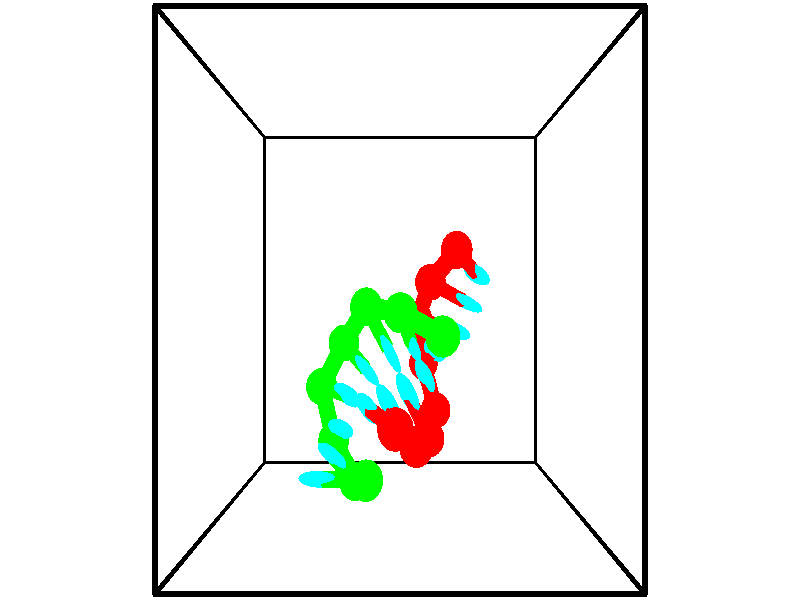 // switches for output
#declare DRAW_BASES = 1; // possible values are 0, 1; only relevant for DNA ribbons
#declare DRAW_BASES_TYPE = 3; // possible values are 1, 2, 3; only relevant for DNA ribbons
#declare DRAW_FOG = 0; // set to 1 to enable fog

#include "colors.inc"

#include "transforms.inc"
background { rgb <1, 1, 1>}

#default {
   normal{
       ripples 0.25
       frequency 0.20
       turbulence 0.2
       lambda 5
   }
	finish {
		phong 0.1
		phong_size 40.
	}
}

// original window dimensions: 1024x640


// camera settings

camera {
	sky <-0, 1, 0>
	up <-0, 1, 0>
	right 1.6 * <1, 0, 0>
	location <2.5, 2.5, 11.1562>
	look_at <2.5, 2.5, 2.5>
	direction <0, 0, -8.6562>
	angle 67.0682
}


# declare cpy_camera_pos = <2.5, 2.5, 11.1562>;
# if (DRAW_FOG = 1)
fog {
	fog_type 2
	up vnormalize(cpy_camera_pos)
	color rgbt<1,1,1,0.3>
	distance 1e-5
	fog_alt 3e-3
	fog_offset 4
}
# end


// LIGHTS

# declare lum = 6;
global_settings {
	ambient_light rgb lum * <0.05, 0.05, 0.05>
	max_trace_level 15
}# declare cpy_direct_light_amount = 0.25;
light_source
{	1000 * <-1, -1, 1>,
	rgb lum * cpy_direct_light_amount
	parallel
}

light_source
{	1000 * <1, 1, -1>,
	rgb lum * cpy_direct_light_amount
	parallel
}

// strand 0

// nucleotide -1

// particle -1
sphere {
	<3.397181, 3.160941, 1.599074> 0.250000
	pigment { color rgbt <1,0,0,0> }
	no_shadow
}
cylinder {
	<3.614845, 2.987183, 1.311967>,  <3.745444, 2.882928, 1.139703>, 0.100000
	pigment { color rgbt <1,0,0,0> }
	no_shadow
}
cylinder {
	<3.614845, 2.987183, 1.311967>,  <3.397181, 3.160941, 1.599074>, 0.100000
	pigment { color rgbt <1,0,0,0> }
	no_shadow
}

// particle -1
sphere {
	<3.614845, 2.987183, 1.311967> 0.100000
	pigment { color rgbt <1,0,0,0> }
	no_shadow
}
sphere {
	0, 1
	scale<0.080000,0.200000,0.300000>
	matrix <-0.302951, -0.899537, 0.314727,
		-0.782374, 0.046186, -0.621093,
		0.544160, -0.434396, -0.717767,
		3.778093, 2.856864, 1.096637>
	pigment { color rgbt <0,1,1,0> }
	no_shadow
}
cylinder {
	<2.998023, 2.741712, 1.278548>,  <3.397181, 3.160941, 1.599074>, 0.130000
	pigment { color rgbt <1,0,0,0> }
	no_shadow
}

// nucleotide -1

// particle -1
sphere {
	<2.998023, 2.741712, 1.278548> 0.250000
	pigment { color rgbt <1,0,0,0> }
	no_shadow
}
cylinder {
	<3.347103, 2.583344, 1.164255>,  <3.556551, 2.488322, 1.095680>, 0.100000
	pigment { color rgbt <1,0,0,0> }
	no_shadow
}
cylinder {
	<3.347103, 2.583344, 1.164255>,  <2.998023, 2.741712, 1.278548>, 0.100000
	pigment { color rgbt <1,0,0,0> }
	no_shadow
}

// particle -1
sphere {
	<3.347103, 2.583344, 1.164255> 0.100000
	pigment { color rgbt <1,0,0,0> }
	no_shadow
}
sphere {
	0, 1
	scale<0.080000,0.200000,0.300000>
	matrix <-0.352764, -0.915877, 0.191640,
		-0.337569, -0.066449, -0.938952,
		0.872699, -0.395921, -0.285731,
		3.608913, 2.464567, 1.078536>
	pigment { color rgbt <0,1,1,0> }
	no_shadow
}
cylinder {
	<2.799729, 2.233588, 0.775447>,  <2.998023, 2.741712, 1.278548>, 0.130000
	pigment { color rgbt <1,0,0,0> }
	no_shadow
}

// nucleotide -1

// particle -1
sphere {
	<2.799729, 2.233588, 0.775447> 0.250000
	pigment { color rgbt <1,0,0,0> }
	no_shadow
}
cylinder {
	<3.137882, 2.147789, 0.971128>,  <3.340774, 2.096309, 1.088536>, 0.100000
	pigment { color rgbt <1,0,0,0> }
	no_shadow
}
cylinder {
	<3.137882, 2.147789, 0.971128>,  <2.799729, 2.233588, 0.775447>, 0.100000
	pigment { color rgbt <1,0,0,0> }
	no_shadow
}

// particle -1
sphere {
	<3.137882, 2.147789, 0.971128> 0.100000
	pigment { color rgbt <1,0,0,0> }
	no_shadow
}
sphere {
	0, 1
	scale<0.080000,0.200000,0.300000>
	matrix <-0.428769, -0.818684, 0.381986,
		0.318565, -0.532679, -0.784072,
		0.845383, -0.214499, 0.489200,
		3.391497, 2.083439, 1.117888>
	pigment { color rgbt <0,1,1,0> }
	no_shadow
}
cylinder {
	<2.911412, 1.576735, 0.549951>,  <2.799729, 2.233588, 0.775447>, 0.130000
	pigment { color rgbt <1,0,0,0> }
	no_shadow
}

// nucleotide -1

// particle -1
sphere {
	<2.911412, 1.576735, 0.549951> 0.250000
	pigment { color rgbt <1,0,0,0> }
	no_shadow
}
cylinder {
	<3.006832, 1.708733, 0.915289>,  <3.064084, 1.787931, 1.134492>, 0.100000
	pigment { color rgbt <1,0,0,0> }
	no_shadow
}
cylinder {
	<3.006832, 1.708733, 0.915289>,  <2.911412, 1.576735, 0.549951>, 0.100000
	pigment { color rgbt <1,0,0,0> }
	no_shadow
}

// particle -1
sphere {
	<3.006832, 1.708733, 0.915289> 0.100000
	pigment { color rgbt <1,0,0,0> }
	no_shadow
}
sphere {
	0, 1
	scale<0.080000,0.200000,0.300000>
	matrix <-0.576132, -0.709021, 0.406646,
		0.781771, -0.623212, 0.020984,
		0.238549, 0.329994, 0.913345,
		3.078397, 1.807731, 1.189292>
	pigment { color rgbt <0,1,1,0> }
	no_shadow
}
cylinder {
	<3.102299, 0.947730, 0.955336>,  <2.911412, 1.576735, 0.549951>, 0.130000
	pigment { color rgbt <1,0,0,0> }
	no_shadow
}

// nucleotide -1

// particle -1
sphere {
	<3.102299, 0.947730, 0.955336> 0.250000
	pigment { color rgbt <1,0,0,0> }
	no_shadow
}
cylinder {
	<2.987740, 1.247070, 1.194650>,  <2.919004, 1.426675, 1.338239>, 0.100000
	pigment { color rgbt <1,0,0,0> }
	no_shadow
}
cylinder {
	<2.987740, 1.247070, 1.194650>,  <3.102299, 0.947730, 0.955336>, 0.100000
	pigment { color rgbt <1,0,0,0> }
	no_shadow
}

// particle -1
sphere {
	<2.987740, 1.247070, 1.194650> 0.100000
	pigment { color rgbt <1,0,0,0> }
	no_shadow
}
sphere {
	0, 1
	scale<0.080000,0.200000,0.300000>
	matrix <-0.710666, -0.584733, 0.391204,
		0.642595, -0.313141, 0.699295,
		-0.286399, 0.748351, 0.598286,
		2.901820, 1.471576, 1.374136>
	pigment { color rgbt <0,1,1,0> }
	no_shadow
}
cylinder {
	<2.953490, 0.669562, 1.573577>,  <3.102299, 0.947730, 0.955336>, 0.130000
	pigment { color rgbt <1,0,0,0> }
	no_shadow
}

// nucleotide -1

// particle -1
sphere {
	<2.953490, 0.669562, 1.573577> 0.250000
	pigment { color rgbt <1,0,0,0> }
	no_shadow
}
cylinder {
	<2.763012, 1.018036, 1.621363>,  <2.648725, 1.227121, 1.650035>, 0.100000
	pigment { color rgbt <1,0,0,0> }
	no_shadow
}
cylinder {
	<2.763012, 1.018036, 1.621363>,  <2.953490, 0.669562, 1.573577>, 0.100000
	pigment { color rgbt <1,0,0,0> }
	no_shadow
}

// particle -1
sphere {
	<2.763012, 1.018036, 1.621363> 0.100000
	pigment { color rgbt <1,0,0,0> }
	no_shadow
}
sphere {
	0, 1
	scale<0.080000,0.200000,0.300000>
	matrix <-0.704256, -0.459200, 0.541442,
		0.526555, 0.173698, 0.832207,
		-0.476196, 0.871186, 0.119466,
		2.620153, 1.279392, 1.657203>
	pigment { color rgbt <0,1,1,0> }
	no_shadow
}
cylinder {
	<2.737788, 0.701272, 2.292461>,  <2.953490, 0.669562, 1.573577>, 0.130000
	pigment { color rgbt <1,0,0,0> }
	no_shadow
}

// nucleotide -1

// particle -1
sphere {
	<2.737788, 0.701272, 2.292461> 0.250000
	pigment { color rgbt <1,0,0,0> }
	no_shadow
}
cylinder {
	<2.501991, 0.977753, 2.125254>,  <2.360513, 1.143641, 2.024929>, 0.100000
	pigment { color rgbt <1,0,0,0> }
	no_shadow
}
cylinder {
	<2.501991, 0.977753, 2.125254>,  <2.737788, 0.701272, 2.292461>, 0.100000
	pigment { color rgbt <1,0,0,0> }
	no_shadow
}

// particle -1
sphere {
	<2.501991, 0.977753, 2.125254> 0.100000
	pigment { color rgbt <1,0,0,0> }
	no_shadow
}
sphere {
	0, 1
	scale<0.080000,0.200000,0.300000>
	matrix <-0.779782, -0.351892, 0.517795,
		0.210803, 0.631199, 0.746424,
		-0.589493, 0.691201, -0.418018,
		2.325143, 1.185113, 1.999848>
	pigment { color rgbt <0,1,1,0> }
	no_shadow
}
cylinder {
	<2.438300, 1.020635, 2.876113>,  <2.737788, 0.701272, 2.292461>, 0.130000
	pigment { color rgbt <1,0,0,0> }
	no_shadow
}

// nucleotide -1

// particle -1
sphere {
	<2.438300, 1.020635, 2.876113> 0.250000
	pigment { color rgbt <1,0,0,0> }
	no_shadow
}
cylinder {
	<2.207447, 1.110603, 2.562087>,  <2.068935, 1.164584, 2.373671>, 0.100000
	pigment { color rgbt <1,0,0,0> }
	no_shadow
}
cylinder {
	<2.207447, 1.110603, 2.562087>,  <2.438300, 1.020635, 2.876113>, 0.100000
	pigment { color rgbt <1,0,0,0> }
	no_shadow
}

// particle -1
sphere {
	<2.207447, 1.110603, 2.562087> 0.100000
	pigment { color rgbt <1,0,0,0> }
	no_shadow
}
sphere {
	0, 1
	scale<0.080000,0.200000,0.300000>
	matrix <-0.776671, -0.448273, 0.442531,
		-0.252389, 0.865137, 0.433403,
		-0.577133, 0.224921, -0.785066,
		2.034307, 1.178080, 2.326567>
	pigment { color rgbt <0,1,1,0> }
	no_shadow
}
// strand 1

// nucleotide -1

// particle -1
sphere {
	<2.004072, 0.309035, 2.366427> 0.250000
	pigment { color rgbt <0,1,0,0> }
	no_shadow
}
cylinder {
	<1.605751, 0.307404, 2.329851>,  <1.366758, 0.306424, 2.307906>, 0.100000
	pigment { color rgbt <0,1,0,0> }
	no_shadow
}
cylinder {
	<1.605751, 0.307404, 2.329851>,  <2.004072, 0.309035, 2.366427>, 0.100000
	pigment { color rgbt <0,1,0,0> }
	no_shadow
}

// particle -1
sphere {
	<1.605751, 0.307404, 2.329851> 0.100000
	pigment { color rgbt <0,1,0,0> }
	no_shadow
}
sphere {
	0, 1
	scale<0.080000,0.200000,0.300000>
	matrix <0.045657, 0.843707, -0.534859,
		0.079330, -0.536789, -0.839979,
		-0.995802, -0.004080, -0.091440,
		1.307010, 0.306180, 2.302419>
	pigment { color rgbt <0,1,1,0> }
	no_shadow
}
cylinder {
	<1.791900, 0.110716, 1.619382>,  <2.004072, 0.309035, 2.366427>, 0.130000
	pigment { color rgbt <0,1,0,0> }
	no_shadow
}

// nucleotide -1

// particle -1
sphere {
	<1.791900, 0.110716, 1.619382> 0.250000
	pigment { color rgbt <0,1,0,0> }
	no_shadow
}
cylinder {
	<1.613846, 0.358734, 1.877808>,  <1.507013, 0.507545, 2.032863>, 0.100000
	pigment { color rgbt <0,1,0,0> }
	no_shadow
}
cylinder {
	<1.613846, 0.358734, 1.877808>,  <1.791900, 0.110716, 1.619382>, 0.100000
	pigment { color rgbt <0,1,0,0> }
	no_shadow
}

// particle -1
sphere {
	<1.613846, 0.358734, 1.877808> 0.100000
	pigment { color rgbt <0,1,0,0> }
	no_shadow
}
sphere {
	0, 1
	scale<0.080000,0.200000,0.300000>
	matrix <0.417991, 0.781935, -0.462451,
		-0.791920, 0.064196, -0.607241,
		-0.445136, 0.620045, 0.646064,
		1.480305, 0.544748, 2.071627>
	pigment { color rgbt <0,1,1,0> }
	no_shadow
}
cylinder {
	<1.420147, 0.596048, 1.309360>,  <1.791900, 0.110716, 1.619382>, 0.130000
	pigment { color rgbt <0,1,0,0> }
	no_shadow
}

// nucleotide -1

// particle -1
sphere {
	<1.420147, 0.596048, 1.309360> 0.250000
	pigment { color rgbt <0,1,0,0> }
	no_shadow
}
cylinder {
	<1.519241, 0.746742, 1.666391>,  <1.578698, 0.837159, 1.880610>, 0.100000
	pigment { color rgbt <0,1,0,0> }
	no_shadow
}
cylinder {
	<1.519241, 0.746742, 1.666391>,  <1.420147, 0.596048, 1.309360>, 0.100000
	pigment { color rgbt <0,1,0,0> }
	no_shadow
}

// particle -1
sphere {
	<1.519241, 0.746742, 1.666391> 0.100000
	pigment { color rgbt <0,1,0,0> }
	no_shadow
}
sphere {
	0, 1
	scale<0.080000,0.200000,0.300000>
	matrix <0.347216, 0.825574, -0.444824,
		-0.904471, 0.420116, 0.073716,
		0.247736, 0.376735, 0.892579,
		1.593562, 0.859763, 1.934165>
	pigment { color rgbt <0,1,1,0> }
	no_shadow
}
cylinder {
	<1.223732, 1.325426, 1.320831>,  <1.420147, 0.596048, 1.309360>, 0.130000
	pigment { color rgbt <0,1,0,0> }
	no_shadow
}

// nucleotide -1

// particle -1
sphere {
	<1.223732, 1.325426, 1.320831> 0.250000
	pigment { color rgbt <0,1,0,0> }
	no_shadow
}
cylinder {
	<1.488739, 1.297531, 1.619148>,  <1.647743, 1.280794, 1.798139>, 0.100000
	pigment { color rgbt <0,1,0,0> }
	no_shadow
}
cylinder {
	<1.488739, 1.297531, 1.619148>,  <1.223732, 1.325426, 1.320831>, 0.100000
	pigment { color rgbt <0,1,0,0> }
	no_shadow
}

// particle -1
sphere {
	<1.488739, 1.297531, 1.619148> 0.100000
	pigment { color rgbt <0,1,0,0> }
	no_shadow
}
sphere {
	0, 1
	scale<0.080000,0.200000,0.300000>
	matrix <0.600194, 0.645120, -0.472851,
		-0.448150, 0.760892, 0.469259,
		0.662517, -0.069738, 0.745794,
		1.687494, 1.276610, 1.842886>
	pigment { color rgbt <0,1,1,0> }
	no_shadow
}
cylinder {
	<1.584540, 1.913698, 1.290919>,  <1.223732, 1.325426, 1.320831>, 0.130000
	pigment { color rgbt <0,1,0,0> }
	no_shadow
}

// nucleotide -1

// particle -1
sphere {
	<1.584540, 1.913698, 1.290919> 0.250000
	pigment { color rgbt <0,1,0,0> }
	no_shadow
}
cylinder {
	<1.812454, 1.727867, 1.562069>,  <1.949203, 1.616369, 1.724759>, 0.100000
	pigment { color rgbt <0,1,0,0> }
	no_shadow
}
cylinder {
	<1.812454, 1.727867, 1.562069>,  <1.584540, 1.913698, 1.290919>, 0.100000
	pigment { color rgbt <0,1,0,0> }
	no_shadow
}

// particle -1
sphere {
	<1.812454, 1.727867, 1.562069> 0.100000
	pigment { color rgbt <0,1,0,0> }
	no_shadow
}
sphere {
	0, 1
	scale<0.080000,0.200000,0.300000>
	matrix <0.731245, 0.663024, -0.160247,
		-0.375000, 0.586999, 0.717501,
		0.569785, -0.464577, 0.677874,
		1.983390, 1.588494, 1.765431>
	pigment { color rgbt <0,1,1,0> }
	no_shadow
}
cylinder {
	<1.973569, 2.413321, 1.744382>,  <1.584540, 1.913698, 1.290919>, 0.130000
	pigment { color rgbt <0,1,0,0> }
	no_shadow
}

// nucleotide -1

// particle -1
sphere {
	<1.973569, 2.413321, 1.744382> 0.250000
	pigment { color rgbt <0,1,0,0> }
	no_shadow
}
cylinder {
	<2.183975, 2.074333, 1.772951>,  <2.310219, 1.870940, 1.790092>, 0.100000
	pigment { color rgbt <0,1,0,0> }
	no_shadow
}
cylinder {
	<2.183975, 2.074333, 1.772951>,  <1.973569, 2.413321, 1.744382>, 0.100000
	pigment { color rgbt <0,1,0,0> }
	no_shadow
}

// particle -1
sphere {
	<2.183975, 2.074333, 1.772951> 0.100000
	pigment { color rgbt <0,1,0,0> }
	no_shadow
}
sphere {
	0, 1
	scale<0.080000,0.200000,0.300000>
	matrix <0.847502, 0.515311, -0.127261,
		0.071045, 0.127472, 0.989294,
		0.526017, -0.847470, 0.071422,
		2.341780, 1.820092, 1.794378>
	pigment { color rgbt <0,1,1,0> }
	no_shadow
}
cylinder {
	<2.508729, 2.343333, 2.330696>,  <1.973569, 2.413321, 1.744382>, 0.130000
	pigment { color rgbt <0,1,0,0> }
	no_shadow
}

// nucleotide -1

// particle -1
sphere {
	<2.508729, 2.343333, 2.330696> 0.250000
	pigment { color rgbt <0,1,0,0> }
	no_shadow
}
cylinder {
	<2.608658, 2.102875, 2.027061>,  <2.668615, 1.958600, 1.844881>, 0.100000
	pigment { color rgbt <0,1,0,0> }
	no_shadow
}
cylinder {
	<2.608658, 2.102875, 2.027061>,  <2.508729, 2.343333, 2.330696>, 0.100000
	pigment { color rgbt <0,1,0,0> }
	no_shadow
}

// particle -1
sphere {
	<2.608658, 2.102875, 2.027061> 0.100000
	pigment { color rgbt <0,1,0,0> }
	no_shadow
}
sphere {
	0, 1
	scale<0.080000,0.200000,0.300000>
	matrix <0.808361, 0.561044, -0.178271,
		0.533048, -0.569080, 0.626105,
		0.249822, -0.601146, -0.759086,
		2.683604, 1.922531, 1.799335>
	pigment { color rgbt <0,1,1,0> }
	no_shadow
}
cylinder {
	<3.111235, 2.066745, 2.550113>,  <2.508729, 2.343333, 2.330696>, 0.130000
	pigment { color rgbt <0,1,0,0> }
	no_shadow
}

// nucleotide -1

// particle -1
sphere {
	<3.111235, 2.066745, 2.550113> 0.250000
	pigment { color rgbt <0,1,0,0> }
	no_shadow
}
cylinder {
	<3.094749, 2.060532, 2.150501>,  <3.084858, 2.056804, 1.910734>, 0.100000
	pigment { color rgbt <0,1,0,0> }
	no_shadow
}
cylinder {
	<3.094749, 2.060532, 2.150501>,  <3.111235, 2.066745, 2.550113>, 0.100000
	pigment { color rgbt <0,1,0,0> }
	no_shadow
}

// particle -1
sphere {
	<3.094749, 2.060532, 2.150501> 0.100000
	pigment { color rgbt <0,1,0,0> }
	no_shadow
}
sphere {
	0, 1
	scale<0.080000,0.200000,0.300000>
	matrix <0.692260, 0.720552, -0.039761,
		0.720470, -0.693227, -0.018944,
		-0.041214, -0.015532, -0.999029,
		3.082386, 2.055872, 1.850792>
	pigment { color rgbt <0,1,1,0> }
	no_shadow
}
// box output
cylinder {
	<0.000000, 0.000000, 0.000000>,  <5.000000, 0.000000, 0.000000>, 0.025000
	pigment { color rgbt <0,0,0,0> }
	no_shadow
}
cylinder {
	<0.000000, 0.000000, 0.000000>,  <0.000000, 5.000000, 0.000000>, 0.025000
	pigment { color rgbt <0,0,0,0> }
	no_shadow
}
cylinder {
	<0.000000, 0.000000, 0.000000>,  <0.000000, 0.000000, 5.000000>, 0.025000
	pigment { color rgbt <0,0,0,0> }
	no_shadow
}
cylinder {
	<5.000000, 5.000000, 5.000000>,  <0.000000, 5.000000, 5.000000>, 0.025000
	pigment { color rgbt <0,0,0,0> }
	no_shadow
}
cylinder {
	<5.000000, 5.000000, 5.000000>,  <5.000000, 0.000000, 5.000000>, 0.025000
	pigment { color rgbt <0,0,0,0> }
	no_shadow
}
cylinder {
	<5.000000, 5.000000, 5.000000>,  <5.000000, 5.000000, 0.000000>, 0.025000
	pigment { color rgbt <0,0,0,0> }
	no_shadow
}
cylinder {
	<0.000000, 0.000000, 5.000000>,  <0.000000, 5.000000, 5.000000>, 0.025000
	pigment { color rgbt <0,0,0,0> }
	no_shadow
}
cylinder {
	<0.000000, 0.000000, 5.000000>,  <5.000000, 0.000000, 5.000000>, 0.025000
	pigment { color rgbt <0,0,0,0> }
	no_shadow
}
cylinder {
	<5.000000, 5.000000, 0.000000>,  <0.000000, 5.000000, 0.000000>, 0.025000
	pigment { color rgbt <0,0,0,0> }
	no_shadow
}
cylinder {
	<5.000000, 5.000000, 0.000000>,  <5.000000, 0.000000, 0.000000>, 0.025000
	pigment { color rgbt <0,0,0,0> }
	no_shadow
}
cylinder {
	<5.000000, 0.000000, 5.000000>,  <5.000000, 0.000000, 0.000000>, 0.025000
	pigment { color rgbt <0,0,0,0> }
	no_shadow
}
cylinder {
	<0.000000, 5.000000, 0.000000>,  <0.000000, 5.000000, 5.000000>, 0.025000
	pigment { color rgbt <0,0,0,0> }
	no_shadow
}
// end of box output
